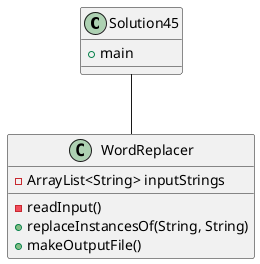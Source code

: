 @startuml
'https://plantuml.com/sequence-diagram

class Solution45{
+main
}
' these are all in one class to make it easier for the user
' and a class just for the output seems excessive
class WordReplacer{
-ArrayList<String> inputStrings
-readInput()
+replaceInstancesOf(String, String)
+makeOutputFile()
}
Solution45 -- WordReplacer
@enduml
